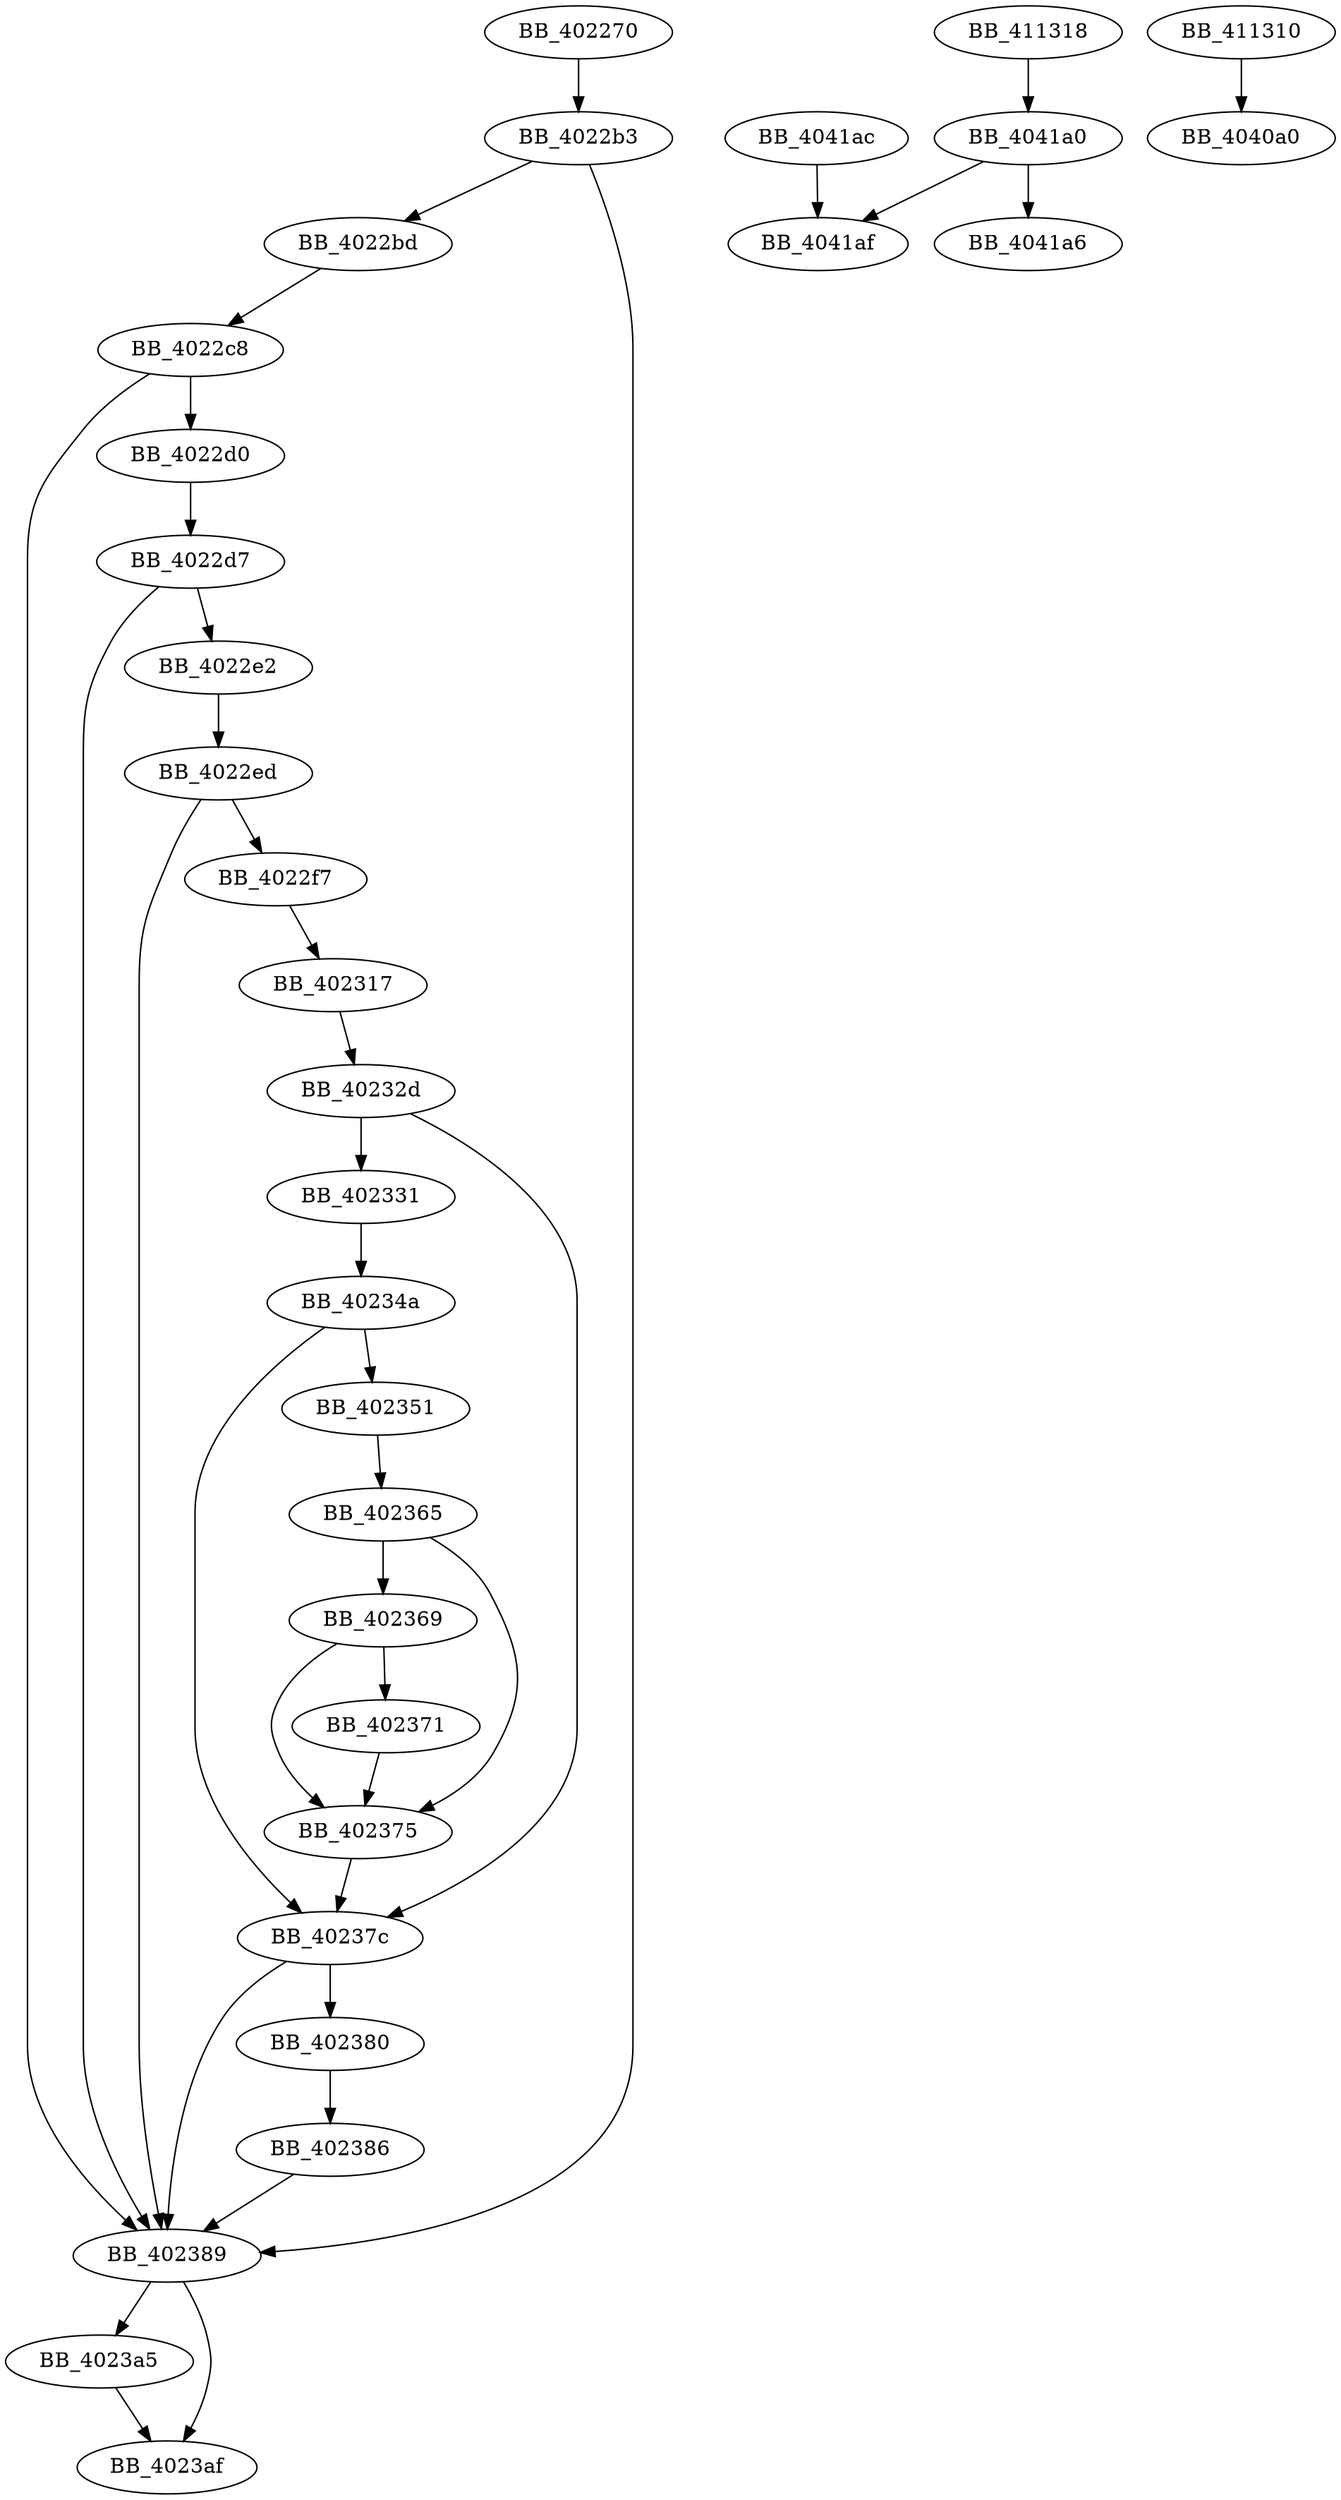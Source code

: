 DiGraph sub_402270{
BB_402270->BB_4022b3
BB_4022b3->BB_4022bd
BB_4022b3->BB_402389
BB_4022bd->BB_4022c8
BB_4022c8->BB_4022d0
BB_4022c8->BB_402389
BB_4022d0->BB_4022d7
BB_4022d7->BB_4022e2
BB_4022d7->BB_402389
BB_4022e2->BB_4022ed
BB_4022ed->BB_4022f7
BB_4022ed->BB_402389
BB_4022f7->BB_402317
BB_402317->BB_40232d
BB_40232d->BB_402331
BB_40232d->BB_40237c
BB_402331->BB_40234a
BB_40234a->BB_402351
BB_40234a->BB_40237c
BB_402351->BB_402365
BB_402365->BB_402369
BB_402365->BB_402375
BB_402369->BB_402371
BB_402369->BB_402375
BB_402371->BB_402375
BB_402375->BB_40237c
BB_40237c->BB_402380
BB_40237c->BB_402389
BB_402380->BB_402386
BB_402386->BB_402389
BB_402389->BB_4023a5
BB_402389->BB_4023af
BB_4023a5->BB_4023af
BB_4041a0->BB_4041a6
BB_4041a0->BB_4041af
BB_4041ac->BB_4041af
BB_411310->BB_4040a0
BB_411318->BB_4041a0
}
